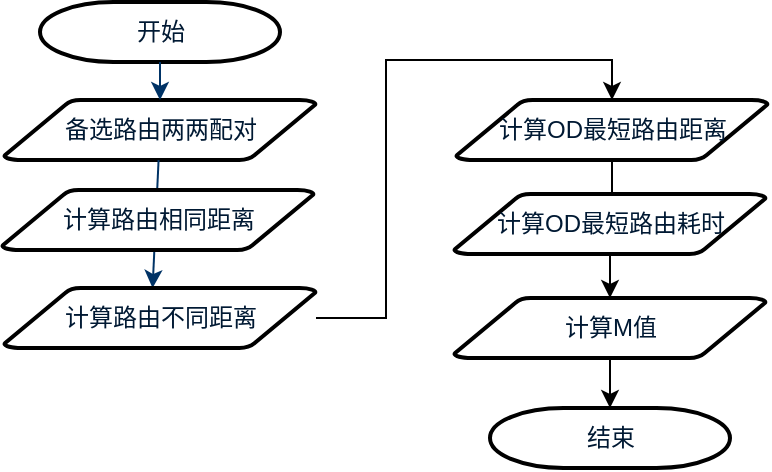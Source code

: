 <mxfile version="10.7.7" type="github"><diagram id="6a731a19-8d31-9384-78a2-239565b7b9f0" name="Page-1"><mxGraphModel dx="1394" dy="747" grid="1" gridSize="11" guides="1" tooltips="1" connect="1" arrows="1" fold="1" page="1" pageScale="1" pageWidth="1169" pageHeight="827" background="#ffffff" math="0" shadow="0"><root><mxCell id="0"/><mxCell id="1" parent="0"/><mxCell id="2" value="开始" style="shape=mxgraph.flowchart.terminator;fillColor=#FFFFFF;strokeColor=#000000;strokeWidth=2;gradientColor=none;gradientDirection=north;fontColor=#001933;fontStyle=0;html=1;" parent="1" vertex="1"><mxGeometry x="256" y="121" width="120" height="30" as="geometry"/></mxCell><mxCell id="3" value="备选路由两两配对" style="shape=mxgraph.flowchart.data;fillColor=#FFFFFF;strokeColor=#000000;strokeWidth=2;gradientColor=none;gradientDirection=north;fontColor=#001933;fontStyle=0;html=1;" parent="1" vertex="1"><mxGeometry x="238" y="170" width="156" height="30" as="geometry"/></mxCell><mxCell id="7" style="fontColor=#001933;fontStyle=1;strokeColor=#003366;strokeWidth=1;html=1;" parent="1" source="2" target="3" edge="1"><mxGeometry relative="1" as="geometry"/></mxCell><mxCell id="8" style="fontColor=#001933;fontStyle=1;strokeColor=#003366;strokeWidth=1;html=1;" parent="1" source="3" edge="1"><mxGeometry relative="1" as="geometry"><mxPoint x="312.291" y="264" as="targetPoint"/></mxGeometry></mxCell><mxCell id="40" value="结束" style="shape=mxgraph.flowchart.terminator;fillColor=#FFFFFF;strokeColor=#000000;strokeWidth=2;gradientColor=none;gradientDirection=north;fontColor=#001933;fontStyle=0;html=1;" parent="1" vertex="1"><mxGeometry x="481" y="324" width="120" height="30" as="geometry"/></mxCell><mxCell id="l3gBCyzJHe2TUMOAiHgv-41" value="计算路由相同距离" style="shape=mxgraph.flowchart.data;fillColor=#FFFFFF;strokeColor=#000000;strokeWidth=2;gradientColor=none;gradientDirection=north;fontColor=#001933;fontStyle=0;html=1;" parent="1" vertex="1"><mxGeometry x="237" y="215" width="156" height="30" as="geometry"/></mxCell><mxCell id="dx8JpOg6ENwuw66sWwdc-45" style="edgeStyle=orthogonalEdgeStyle;rounded=0;orthogonalLoop=1;jettySize=auto;html=1;entryX=0.5;entryY=0;entryDx=0;entryDy=0;entryPerimeter=0;" parent="1" source="dx8JpOg6ENwuw66sWwdc-40" target="dx8JpOg6ENwuw66sWwdc-41" edge="1"><mxGeometry relative="1" as="geometry"/></mxCell><mxCell id="dx8JpOg6ENwuw66sWwdc-40" value="计算路由不同距离" style="shape=mxgraph.flowchart.data;fillColor=#FFFFFF;strokeColor=#000000;strokeWidth=2;gradientColor=none;gradientDirection=north;fontColor=#001933;fontStyle=0;html=1;" parent="1" vertex="1"><mxGeometry x="238" y="264" width="156" height="30" as="geometry"/></mxCell><mxCell id="dx8JpOg6ENwuw66sWwdc-46" style="edgeStyle=orthogonalEdgeStyle;rounded=0;orthogonalLoop=1;jettySize=auto;html=1;" parent="1" source="dx8JpOg6ENwuw66sWwdc-41" target="dx8JpOg6ENwuw66sWwdc-42" edge="1"><mxGeometry relative="1" as="geometry"/></mxCell><mxCell id="dx8JpOg6ENwuw66sWwdc-41" value="计算OD最短路由距离" style="shape=mxgraph.flowchart.data;fillColor=#FFFFFF;strokeColor=#000000;strokeWidth=2;gradientColor=none;gradientDirection=north;fontColor=#001933;fontStyle=0;html=1;" parent="1" vertex="1"><mxGeometry x="464" y="170" width="156" height="30" as="geometry"/></mxCell><mxCell id="dx8JpOg6ENwuw66sWwdc-47" style="edgeStyle=orthogonalEdgeStyle;rounded=0;orthogonalLoop=1;jettySize=auto;html=1;" parent="1" source="dx8JpOg6ENwuw66sWwdc-42" target="dx8JpOg6ENwuw66sWwdc-43" edge="1"><mxGeometry relative="1" as="geometry"/></mxCell><mxCell id="dx8JpOg6ENwuw66sWwdc-42" value="计算OD最短路由耗时" style="shape=mxgraph.flowchart.data;fillColor=#FFFFFF;strokeColor=#000000;strokeWidth=2;gradientColor=none;gradientDirection=north;fontColor=#001933;fontStyle=0;html=1;" parent="1" vertex="1"><mxGeometry x="463" y="217" width="156" height="30" as="geometry"/></mxCell><mxCell id="dx8JpOg6ENwuw66sWwdc-44" style="edgeStyle=orthogonalEdgeStyle;rounded=0;orthogonalLoop=1;jettySize=auto;html=1;" parent="1" source="dx8JpOg6ENwuw66sWwdc-43" target="40" edge="1"><mxGeometry relative="1" as="geometry"/></mxCell><mxCell id="dx8JpOg6ENwuw66sWwdc-43" value="计算M值" style="shape=mxgraph.flowchart.data;fillColor=#FFFFFF;strokeColor=#000000;strokeWidth=2;gradientColor=none;gradientDirection=north;fontColor=#001933;fontStyle=0;html=1;" parent="1" vertex="1"><mxGeometry x="463" y="269" width="156" height="30" as="geometry"/></mxCell></root></mxGraphModel></diagram></mxfile>